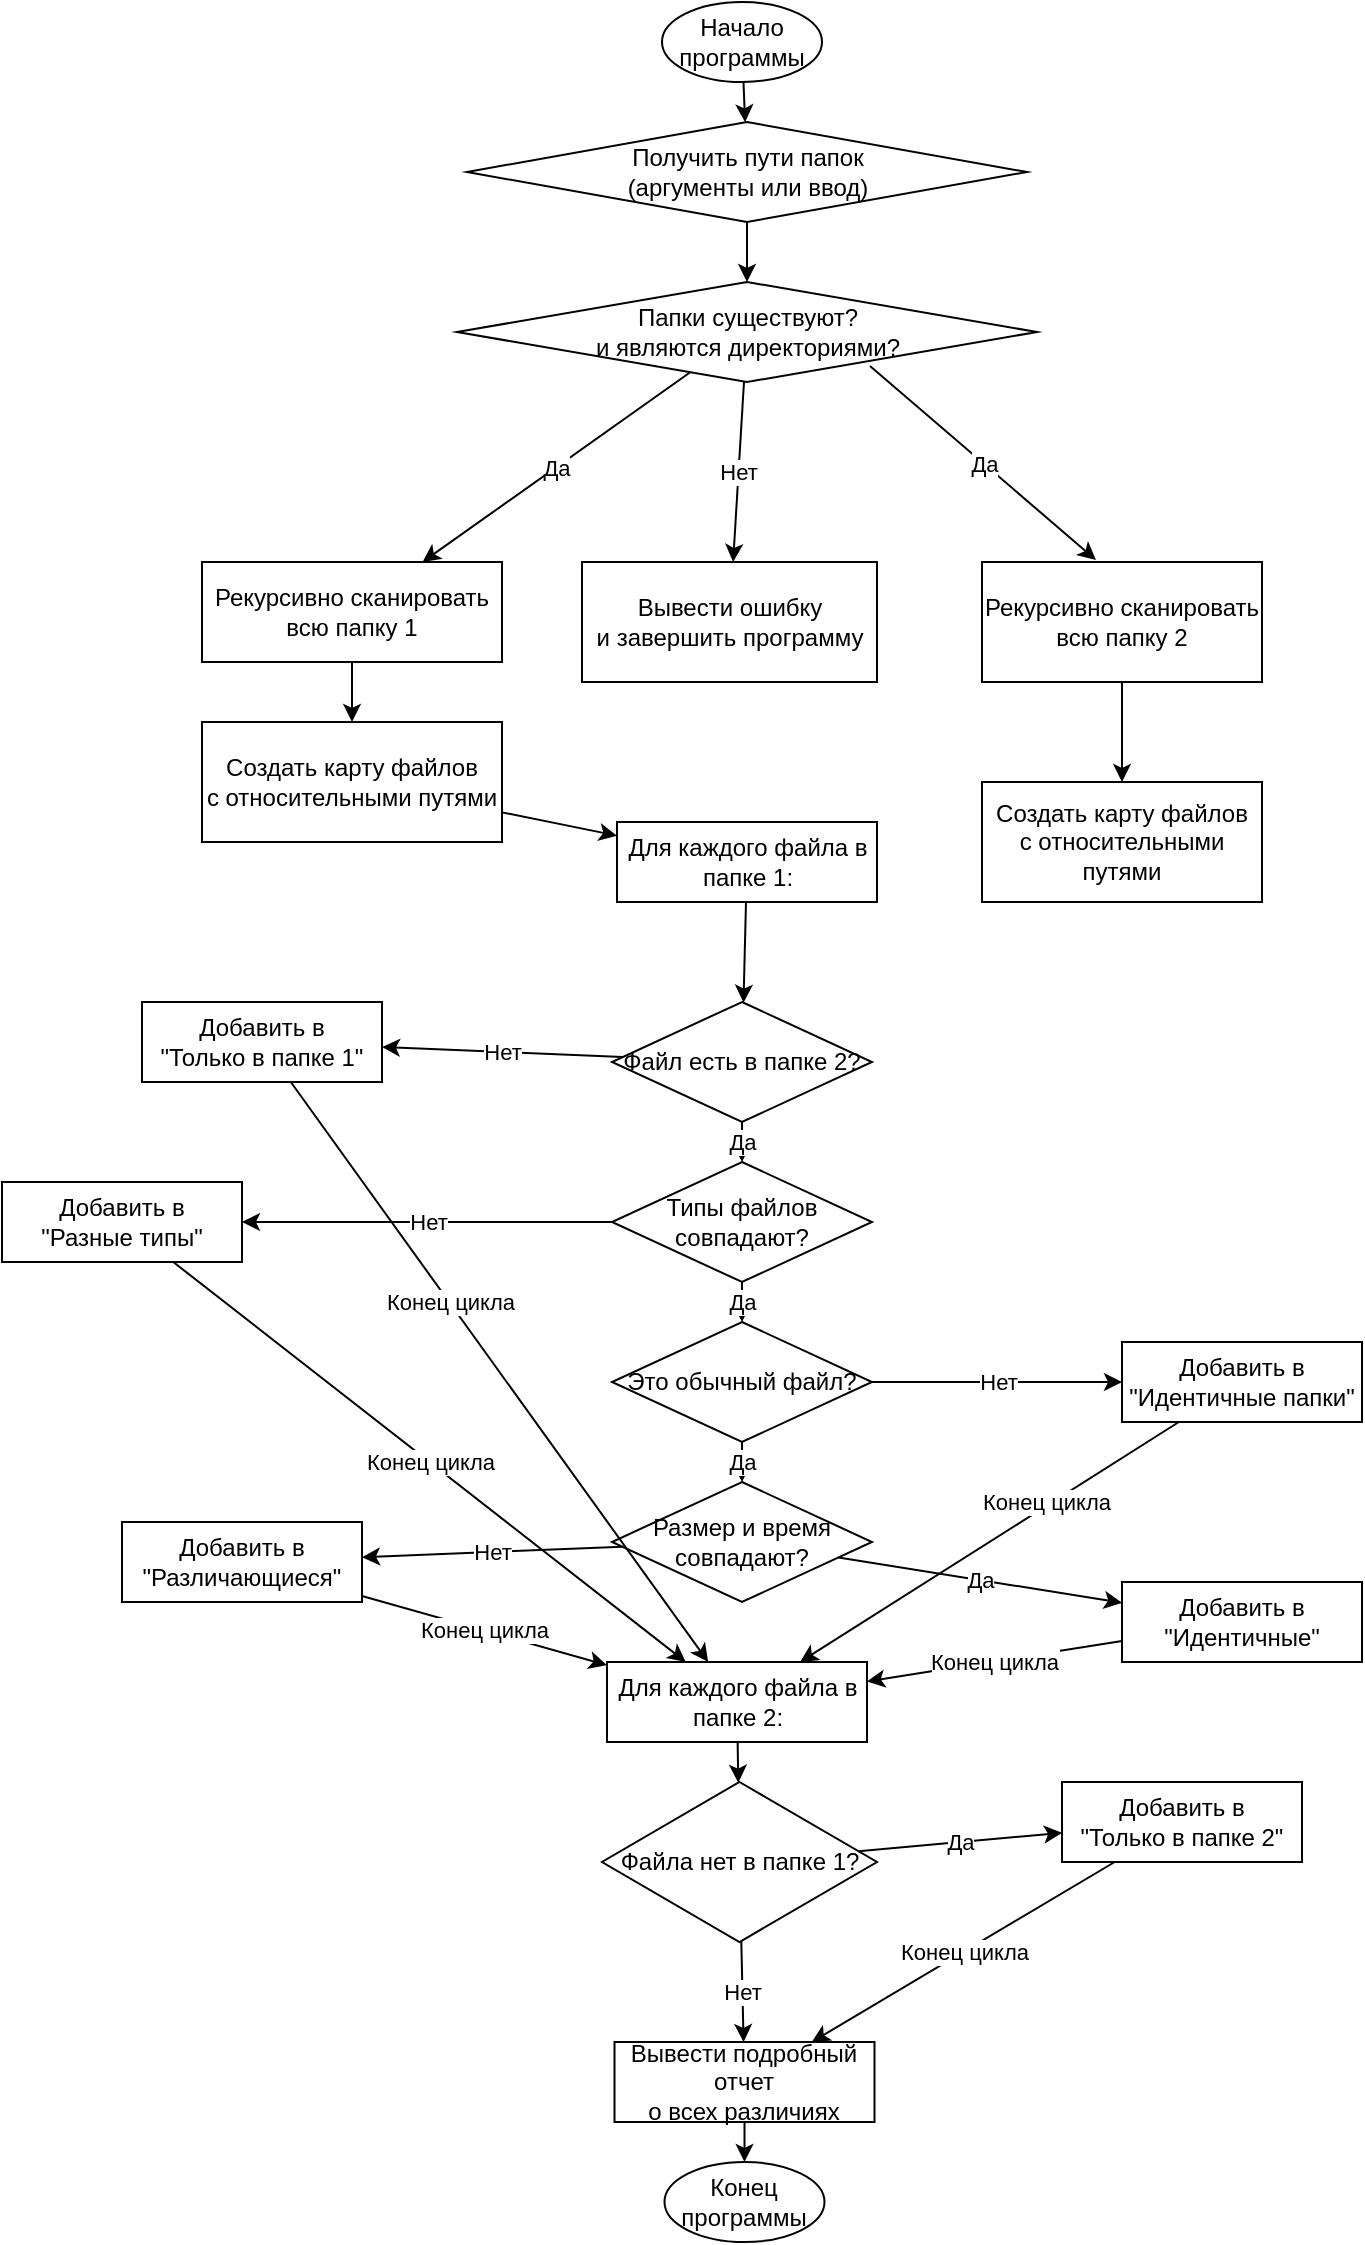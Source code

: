 <mxfile>
    <diagram id="zlEDQTWGQIakeHflt57V" name="Страница-1">
        <mxGraphModel dx="934" dy="489" grid="1" gridSize="10" guides="1" tooltips="1" connect="1" arrows="1" fold="1" page="1" pageScale="1" pageWidth="827" pageHeight="1169" math="0" shadow="0">
            <root>
                <mxCell id="0"/>
                <mxCell id="1" parent="0"/>
                <mxCell id="17" value="Начало программы" style="ellipse;whiteSpace=wrap;html=1;aspect=fixed;" vertex="1" parent="1">
                    <mxGeometry x="400" y="40" width="80" height="40" as="geometry"/>
                </mxCell>
                <mxCell id="67" style="edgeStyle=none;html=1;exitX=0.5;exitY=1;exitDx=0;exitDy=0;entryX=0.5;entryY=0;entryDx=0;entryDy=0;" edge="1" parent="1" source="18" target="19">
                    <mxGeometry relative="1" as="geometry">
                        <mxPoint x="440" y="160" as="targetPoint"/>
                    </mxGeometry>
                </mxCell>
                <mxCell id="18" value="Получить пути папок&#xa;(аргументы или ввод)" style="rhombus;whiteSpace=wrap;html=1;" vertex="1" parent="1">
                    <mxGeometry x="302.5" y="100" width="280" height="50" as="geometry"/>
                </mxCell>
                <mxCell id="19" value="Папки существуют?&#xa;и являются директориями?" style="rhombus;whiteSpace=wrap;html=1;" vertex="1" parent="1">
                    <mxGeometry x="297.5" y="180" width="290" height="50" as="geometry"/>
                </mxCell>
                <mxCell id="20" value="Вывести ошибку&#xa;и завершить программу" style="rounded=0;whiteSpace=wrap;html=1;" vertex="1" parent="1">
                    <mxGeometry x="360" y="320" width="147.5" height="60" as="geometry"/>
                </mxCell>
                <mxCell id="21" value="Рекурсивно сканировать&#xa;всю папку 1" style="rounded=0;whiteSpace=wrap;html=1;" vertex="1" parent="1">
                    <mxGeometry x="170" y="320" width="150" height="50" as="geometry"/>
                </mxCell>
                <mxCell id="22" value="Рекурсивно сканировать&#xa;всю папку 2" style="rounded=0;whiteSpace=wrap;html=1;" vertex="1" parent="1">
                    <mxGeometry x="560" y="320" width="140" height="60" as="geometry"/>
                </mxCell>
                <mxCell id="23" value="Создать карту файлов&#xa;с относительными путями" style="rounded=0;whiteSpace=wrap;html=1;" vertex="1" parent="1">
                    <mxGeometry x="170" y="400" width="150" height="60" as="geometry"/>
                </mxCell>
                <mxCell id="24" value="Создать карту файлов&#xa;с относительными путями" style="rounded=0;whiteSpace=wrap;html=1;" vertex="1" parent="1">
                    <mxGeometry x="560" y="430" width="140" height="60" as="geometry"/>
                </mxCell>
                <mxCell id="25" value="Для каждого файла в папке 1:" style="rounded=0;whiteSpace=wrap;html=1;" vertex="1" parent="1">
                    <mxGeometry x="377.5" y="450" width="130" height="40" as="geometry"/>
                </mxCell>
                <mxCell id="26" value="Файл есть в папке 2?" style="rhombus;whiteSpace=wrap;html=1;" vertex="1" parent="1">
                    <mxGeometry x="375" y="540" width="130" height="60" as="geometry"/>
                </mxCell>
                <mxCell id="27" value="Добавить в&#xa;&quot;Только в папке 1&quot;" style="rounded=0;whiteSpace=wrap;html=1;" vertex="1" parent="1">
                    <mxGeometry x="140" y="540" width="120" height="40" as="geometry"/>
                </mxCell>
                <mxCell id="28" value="Типы файлов совпадают?" style="rhombus;whiteSpace=wrap;html=1;" vertex="1" parent="1">
                    <mxGeometry x="375" y="620" width="130" height="60" as="geometry"/>
                </mxCell>
                <mxCell id="29" value="Добавить в&#xa;&quot;Разные типы&quot;" style="rounded=0;whiteSpace=wrap;html=1;" vertex="1" parent="1">
                    <mxGeometry x="70" y="630" width="120" height="40" as="geometry"/>
                </mxCell>
                <mxCell id="30" value="Это обычный файл?" style="rhombus;whiteSpace=wrap;html=1;" vertex="1" parent="1">
                    <mxGeometry x="375" y="700" width="130" height="60" as="geometry"/>
                </mxCell>
                <mxCell id="31" value="Размер и время&#xa;совпадают?" style="rhombus;whiteSpace=wrap;html=1;" vertex="1" parent="1">
                    <mxGeometry x="375" y="780" width="130" height="60" as="geometry"/>
                </mxCell>
                <mxCell id="32" value="Добавить в&#xa;&quot;Различающиеся&quot;" style="rounded=0;whiteSpace=wrap;html=1;" vertex="1" parent="1">
                    <mxGeometry x="130" y="800" width="120" height="40" as="geometry"/>
                </mxCell>
                <mxCell id="33" value="Добавить в&#xa;&quot;Идентичные&quot;" style="rounded=0;whiteSpace=wrap;html=1;" vertex="1" parent="1">
                    <mxGeometry x="630" y="830" width="120" height="40" as="geometry"/>
                </mxCell>
                <mxCell id="34" value="Добавить в&#xa;&quot;Идентичные папки&quot;" style="rounded=0;whiteSpace=wrap;html=1;" vertex="1" parent="1">
                    <mxGeometry x="630" y="710" width="120" height="40" as="geometry"/>
                </mxCell>
                <mxCell id="35" value="Для каждого файла в папке 2:" style="rounded=0;whiteSpace=wrap;html=1;" vertex="1" parent="1">
                    <mxGeometry x="372.5" y="870" width="130" height="40" as="geometry"/>
                </mxCell>
                <mxCell id="68" style="edgeStyle=none;html=1;exitX=0.5;exitY=1;exitDx=0;exitDy=0;" edge="1" parent="1" source="36">
                    <mxGeometry relative="1" as="geometry">
                        <mxPoint x="440" y="990" as="targetPoint"/>
                    </mxGeometry>
                </mxCell>
                <mxCell id="36" value="Файла нет в папке 1?" style="rhombus;whiteSpace=wrap;html=1;" vertex="1" parent="1">
                    <mxGeometry x="370" y="930" width="137.5" height="80" as="geometry"/>
                </mxCell>
                <mxCell id="37" value="Добавить в&#xa;&quot;Только в папке 2&quot;" style="rounded=0;whiteSpace=wrap;html=1;" vertex="1" parent="1">
                    <mxGeometry x="600" y="930" width="120" height="40" as="geometry"/>
                </mxCell>
                <mxCell id="38" value="Вывести подробный отчет&#xa;о всех различиях" style="rounded=0;whiteSpace=wrap;html=1;" vertex="1" parent="1">
                    <mxGeometry x="376.25" y="1060" width="130" height="40" as="geometry"/>
                </mxCell>
                <mxCell id="39" value="Конец программы" style="ellipse;whiteSpace=wrap;html=1;aspect=fixed;" vertex="1" parent="1">
                    <mxGeometry x="401.25" y="1120" width="80" height="40" as="geometry"/>
                </mxCell>
                <mxCell id="40" value="" style="endArrow=classic;html=1;rounded=0;" edge="1" parent="1" source="17" target="18">
                    <mxGeometry width="50" height="50" relative="1" as="geometry">
                        <mxPoint x="440" y="80" as="sourcePoint"/>
                        <mxPoint x="490" y="30" as="targetPoint"/>
                    </mxGeometry>
                </mxCell>
                <mxCell id="42" value="Нет" style="endArrow=classic;html=1;rounded=0;" edge="1" parent="1" source="19" target="20">
                    <mxGeometry width="50" height="50" relative="1" as="geometry">
                        <mxPoint x="375" y="210" as="sourcePoint"/>
                        <mxPoint x="325" y="160" as="targetPoint"/>
                    </mxGeometry>
                </mxCell>
                <mxCell id="43" value="Да" style="endArrow=classic;html=1;rounded=0;" edge="1" parent="1" source="19" target="21">
                    <mxGeometry width="50" height="50" relative="1" as="geometry">
                        <mxPoint x="440" y="210" as="sourcePoint"/>
                        <mxPoint x="440" y="240" as="targetPoint"/>
                    </mxGeometry>
                </mxCell>
                <mxCell id="44" value="" style="endArrow=classic;html=1;rounded=0;" edge="1" parent="1" source="21" target="23">
                    <mxGeometry width="50" height="50" relative="1" as="geometry">
                        <mxPoint x="260" y="380" as="sourcePoint"/>
                        <mxPoint x="260" y="400" as="targetPoint"/>
                    </mxGeometry>
                </mxCell>
                <mxCell id="46" value="" style="endArrow=classic;html=1;rounded=0;" edge="1" parent="1" source="22" target="24">
                    <mxGeometry width="50" height="50" relative="1" as="geometry">
                        <mxPoint x="620" y="380" as="sourcePoint"/>
                        <mxPoint x="620" y="400" as="targetPoint"/>
                    </mxGeometry>
                </mxCell>
                <mxCell id="47" value="" style="endArrow=classic;html=1;rounded=0;" edge="1" parent="1" source="23" target="25">
                    <mxGeometry width="50" height="50" relative="1" as="geometry">
                        <mxPoint x="260" y="440" as="sourcePoint"/>
                        <mxPoint x="440" y="460" as="targetPoint"/>
                    </mxGeometry>
                </mxCell>
                <mxCell id="48" value="" style="endArrow=classic;html=1;rounded=0;" edge="1" parent="1" source="25" target="26">
                    <mxGeometry width="50" height="50" relative="1" as="geometry">
                        <mxPoint x="440" y="520" as="sourcePoint"/>
                        <mxPoint x="440" y="540" as="targetPoint"/>
                    </mxGeometry>
                </mxCell>
                <mxCell id="49" value="Нет" style="endArrow=classic;html=1;rounded=0;" edge="1" parent="1" source="26" target="27">
                    <mxGeometry width="50" height="50" relative="1" as="geometry">
                        <mxPoint x="375" y="570" as="sourcePoint"/>
                        <mxPoint x="320" y="560" as="targetPoint"/>
                    </mxGeometry>
                </mxCell>
                <mxCell id="50" value="Да" style="endArrow=classic;html=1;rounded=0;" edge="1" parent="1" source="26" target="28">
                    <mxGeometry width="50" height="50" relative="1" as="geometry">
                        <mxPoint x="505" y="570" as="sourcePoint"/>
                        <mxPoint x="505" y="590" as="targetPoint"/>
                    </mxGeometry>
                </mxCell>
                <mxCell id="51" value="Нет" style="endArrow=classic;html=1;rounded=0;" edge="1" parent="1" source="28" target="29">
                    <mxGeometry width="50" height="50" relative="1" as="geometry">
                        <mxPoint x="375" y="650" as="sourcePoint"/>
                        <mxPoint x="320" y="640" as="targetPoint"/>
                    </mxGeometry>
                </mxCell>
                <mxCell id="52" value="Да" style="endArrow=classic;html=1;rounded=0;" edge="1" parent="1" source="28" target="30">
                    <mxGeometry width="50" height="50" relative="1" as="geometry">
                        <mxPoint x="505" y="650" as="sourcePoint"/>
                        <mxPoint x="505" y="670" as="targetPoint"/>
                    </mxGeometry>
                </mxCell>
                <mxCell id="53" value="Нет" style="endArrow=classic;html=1;rounded=0;" edge="1" parent="1" source="30" target="34">
                    <mxGeometry width="50" height="50" relative="1" as="geometry">
                        <mxPoint x="375" y="730" as="sourcePoint"/>
                        <mxPoint x="560" y="700" as="targetPoint"/>
                    </mxGeometry>
                </mxCell>
                <mxCell id="54" value="Да" style="endArrow=classic;html=1;rounded=0;" edge="1" parent="1" source="30" target="31">
                    <mxGeometry width="50" height="50" relative="1" as="geometry">
                        <mxPoint x="505" y="730" as="sourcePoint"/>
                        <mxPoint x="505" y="750" as="targetPoint"/>
                    </mxGeometry>
                </mxCell>
                <mxCell id="55" value="Нет" style="endArrow=classic;html=1;rounded=0;" edge="1" parent="1" source="31" target="32">
                    <mxGeometry width="50" height="50" relative="1" as="geometry">
                        <mxPoint x="375" y="810" as="sourcePoint"/>
                        <mxPoint x="320" y="800" as="targetPoint"/>
                    </mxGeometry>
                </mxCell>
                <mxCell id="56" value="Да" style="endArrow=classic;html=1;rounded=0;" edge="1" parent="1" source="31" target="33">
                    <mxGeometry width="50" height="50" relative="1" as="geometry">
                        <mxPoint x="505" y="810" as="sourcePoint"/>
                        <mxPoint x="620" y="800" as="targetPoint"/>
                    </mxGeometry>
                </mxCell>
                <mxCell id="57" value="Конец цикла" style="endArrow=classic;html=1;rounded=0;" edge="1" parent="1" source="27" target="35">
                    <mxGeometry x="-0.241" width="50" height="50" relative="1" as="geometry">
                        <mxPoint x="260" y="580" as="sourcePoint"/>
                        <mxPoint x="440" y="840" as="targetPoint"/>
                        <mxPoint as="offset"/>
                    </mxGeometry>
                </mxCell>
                <mxCell id="58" value="Конец цикла" style="endArrow=classic;html=1;rounded=0;" edge="1" parent="1" source="29" target="35">
                    <mxGeometry width="50" height="50" relative="1" as="geometry">
                        <mxPoint x="260" y="660" as="sourcePoint"/>
                        <mxPoint x="440" y="840" as="targetPoint"/>
                    </mxGeometry>
                </mxCell>
                <mxCell id="59" value="Конец цикла" style="endArrow=classic;html=1;rounded=0;" edge="1" parent="1" source="32" target="35">
                    <mxGeometry width="50" height="50" relative="1" as="geometry">
                        <mxPoint x="260" y="820" as="sourcePoint"/>
                        <mxPoint x="440" y="840" as="targetPoint"/>
                    </mxGeometry>
                </mxCell>
                <mxCell id="60" value="Конец цикла" style="endArrow=classic;html=1;rounded=0;" edge="1" parent="1" source="33" target="35">
                    <mxGeometry width="50" height="50" relative="1" as="geometry">
                        <mxPoint x="620" y="820" as="sourcePoint"/>
                        <mxPoint x="440" y="840" as="targetPoint"/>
                    </mxGeometry>
                </mxCell>
                <mxCell id="61" value="Конец цикла" style="endArrow=classic;html=1;rounded=0;" edge="1" parent="1" source="34" target="35">
                    <mxGeometry x="-0.313" y="-2" width="50" height="50" relative="1" as="geometry">
                        <mxPoint x="620" y="740" as="sourcePoint"/>
                        <mxPoint x="440" y="840" as="targetPoint"/>
                        <mxPoint as="offset"/>
                    </mxGeometry>
                </mxCell>
                <mxCell id="62" value="" style="endArrow=classic;html=1;rounded=0;" edge="1" parent="1" source="35" target="36">
                    <mxGeometry width="50" height="50" relative="1" as="geometry">
                        <mxPoint x="440" y="900" as="sourcePoint"/>
                        <mxPoint x="440" y="920" as="targetPoint"/>
                    </mxGeometry>
                </mxCell>
                <mxCell id="63" value="Да" style="endArrow=classic;html=1;rounded=0;" edge="1" parent="1" source="36" target="37">
                    <mxGeometry width="50" height="50" relative="1" as="geometry">
                        <mxPoint x="505" y="950" as="sourcePoint"/>
                        <mxPoint x="620" y="940" as="targetPoint"/>
                    </mxGeometry>
                </mxCell>
                <mxCell id="64" value="Конец цикла" style="endArrow=classic;html=1;rounded=0;" edge="1" parent="1" source="37" target="38">
                    <mxGeometry width="50" height="50" relative="1" as="geometry">
                        <mxPoint x="620" y="960" as="sourcePoint"/>
                        <mxPoint x="440" y="980" as="targetPoint"/>
                    </mxGeometry>
                </mxCell>
                <mxCell id="65" value="" style="endArrow=classic;html=1;rounded=0;" edge="1" parent="1" source="38" target="39">
                    <mxGeometry width="50" height="50" relative="1" as="geometry">
                        <mxPoint x="440" y="1040" as="sourcePoint"/>
                        <mxPoint x="440" y="1060" as="targetPoint"/>
                    </mxGeometry>
                </mxCell>
                <mxCell id="66" value="Нет" style="endArrow=classic;html=1;rounded=0;" edge="1" parent="1" source="36" target="38">
                    <mxGeometry width="50" height="50" relative="1" as="geometry">
                        <mxPoint x="375" y="950" as="sourcePoint"/>
                        <mxPoint x="375" y="980" as="targetPoint"/>
                    </mxGeometry>
                </mxCell>
                <mxCell id="71" value="Да" style="endArrow=classic;html=1;rounded=0;entryX=0.407;entryY=-0.017;entryDx=0;entryDy=0;entryPerimeter=0;exitX=0.712;exitY=0.84;exitDx=0;exitDy=0;exitPerimeter=0;" edge="1" parent="1" source="19" target="22">
                    <mxGeometry width="50" height="50" relative="1" as="geometry">
                        <mxPoint x="721.5" y="180" as="sourcePoint"/>
                        <mxPoint x="587.5" y="275" as="targetPoint"/>
                    </mxGeometry>
                </mxCell>
            </root>
        </mxGraphModel>
    </diagram>
</mxfile>